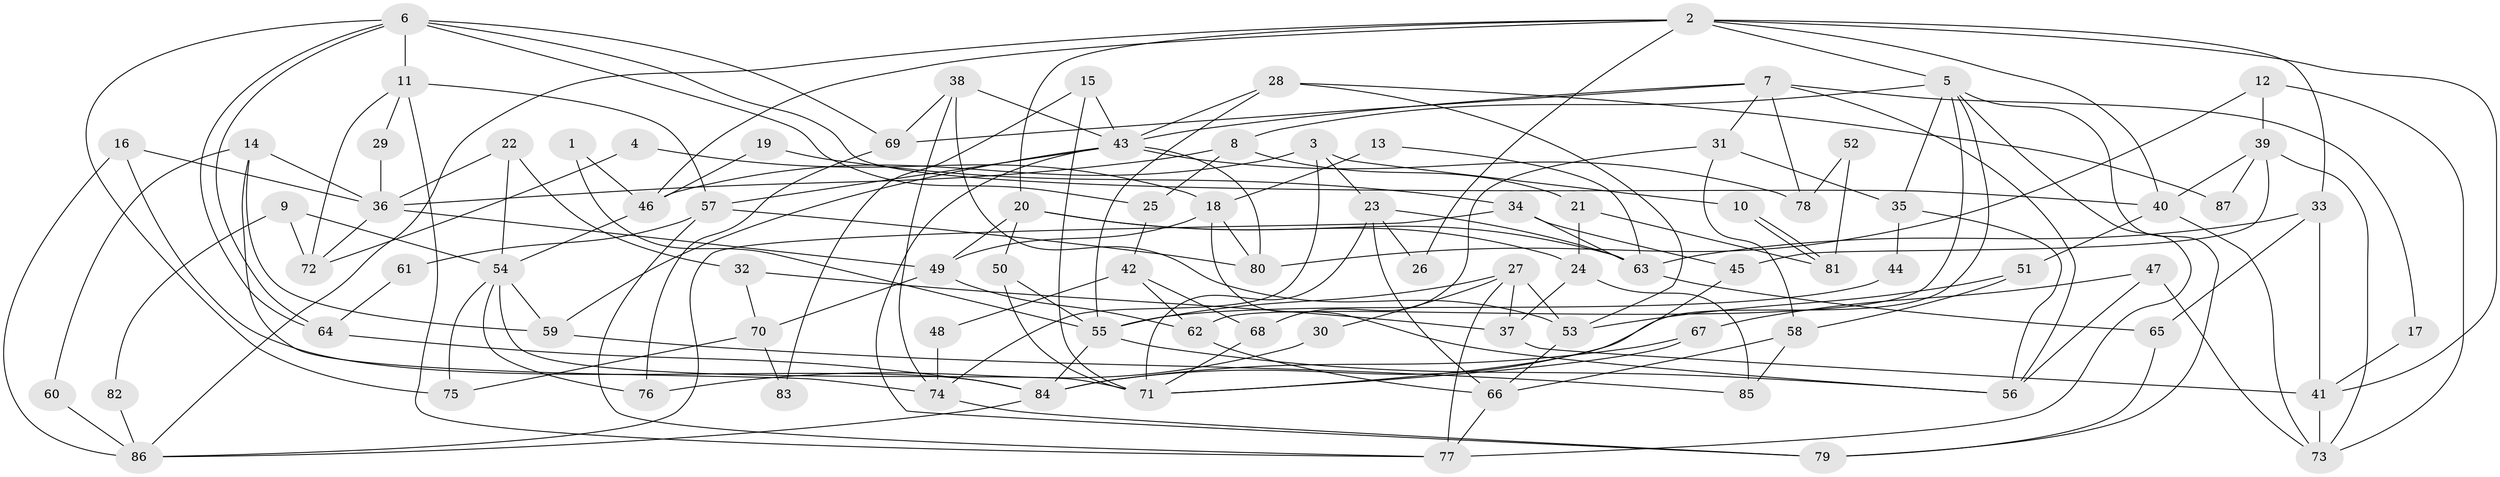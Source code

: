 // Generated by graph-tools (version 1.1) at 2025/36/03/09/25 02:36:21]
// undirected, 87 vertices, 174 edges
graph export_dot {
graph [start="1"]
  node [color=gray90,style=filled];
  1;
  2;
  3;
  4;
  5;
  6;
  7;
  8;
  9;
  10;
  11;
  12;
  13;
  14;
  15;
  16;
  17;
  18;
  19;
  20;
  21;
  22;
  23;
  24;
  25;
  26;
  27;
  28;
  29;
  30;
  31;
  32;
  33;
  34;
  35;
  36;
  37;
  38;
  39;
  40;
  41;
  42;
  43;
  44;
  45;
  46;
  47;
  48;
  49;
  50;
  51;
  52;
  53;
  54;
  55;
  56;
  57;
  58;
  59;
  60;
  61;
  62;
  63;
  64;
  65;
  66;
  67;
  68;
  69;
  70;
  71;
  72;
  73;
  74;
  75;
  76;
  77;
  78;
  79;
  80;
  81;
  82;
  83;
  84;
  85;
  86;
  87;
  1 -- 55;
  1 -- 46;
  2 -- 20;
  2 -- 5;
  2 -- 26;
  2 -- 33;
  2 -- 40;
  2 -- 41;
  2 -- 46;
  2 -- 86;
  3 -- 46;
  3 -- 74;
  3 -- 10;
  3 -- 23;
  4 -- 18;
  4 -- 72;
  5 -- 62;
  5 -- 79;
  5 -- 8;
  5 -- 35;
  5 -- 77;
  5 -- 84;
  6 -- 11;
  6 -- 64;
  6 -- 64;
  6 -- 25;
  6 -- 40;
  6 -- 69;
  6 -- 75;
  7 -- 69;
  7 -- 43;
  7 -- 17;
  7 -- 31;
  7 -- 56;
  7 -- 78;
  8 -- 36;
  8 -- 21;
  8 -- 25;
  9 -- 72;
  9 -- 54;
  9 -- 82;
  10 -- 81;
  10 -- 81;
  11 -- 77;
  11 -- 57;
  11 -- 29;
  11 -- 72;
  12 -- 73;
  12 -- 39;
  12 -- 80;
  13 -- 63;
  13 -- 18;
  14 -- 36;
  14 -- 59;
  14 -- 60;
  14 -- 74;
  15 -- 71;
  15 -- 43;
  15 -- 83;
  16 -- 86;
  16 -- 84;
  16 -- 36;
  17 -- 41;
  18 -- 49;
  18 -- 80;
  18 -- 56;
  19 -- 46;
  19 -- 34;
  20 -- 63;
  20 -- 50;
  20 -- 24;
  20 -- 49;
  21 -- 24;
  21 -- 81;
  22 -- 54;
  22 -- 32;
  22 -- 36;
  23 -- 71;
  23 -- 26;
  23 -- 63;
  23 -- 66;
  24 -- 37;
  24 -- 85;
  25 -- 42;
  27 -- 77;
  27 -- 53;
  27 -- 30;
  27 -- 37;
  27 -- 55;
  28 -- 53;
  28 -- 55;
  28 -- 43;
  28 -- 87;
  29 -- 36;
  30 -- 76;
  31 -- 35;
  31 -- 58;
  31 -- 68;
  32 -- 70;
  32 -- 37;
  33 -- 41;
  33 -- 63;
  33 -- 65;
  34 -- 63;
  34 -- 86;
  34 -- 45;
  35 -- 56;
  35 -- 44;
  36 -- 49;
  36 -- 72;
  37 -- 41;
  38 -- 74;
  38 -- 43;
  38 -- 53;
  38 -- 69;
  39 -- 40;
  39 -- 45;
  39 -- 73;
  39 -- 87;
  40 -- 51;
  40 -- 73;
  41 -- 73;
  42 -- 62;
  42 -- 48;
  42 -- 68;
  43 -- 80;
  43 -- 57;
  43 -- 59;
  43 -- 78;
  43 -- 79;
  44 -- 55;
  45 -- 71;
  46 -- 54;
  47 -- 73;
  47 -- 56;
  47 -- 67;
  48 -- 74;
  49 -- 62;
  49 -- 70;
  50 -- 71;
  50 -- 55;
  51 -- 58;
  51 -- 53;
  52 -- 78;
  52 -- 81;
  53 -- 66;
  54 -- 71;
  54 -- 59;
  54 -- 75;
  54 -- 76;
  55 -- 56;
  55 -- 84;
  57 -- 77;
  57 -- 61;
  57 -- 80;
  58 -- 66;
  58 -- 85;
  59 -- 85;
  60 -- 86;
  61 -- 64;
  62 -- 66;
  63 -- 65;
  64 -- 84;
  65 -- 79;
  66 -- 77;
  67 -- 84;
  67 -- 71;
  68 -- 71;
  69 -- 76;
  70 -- 75;
  70 -- 83;
  74 -- 79;
  82 -- 86;
  84 -- 86;
}

